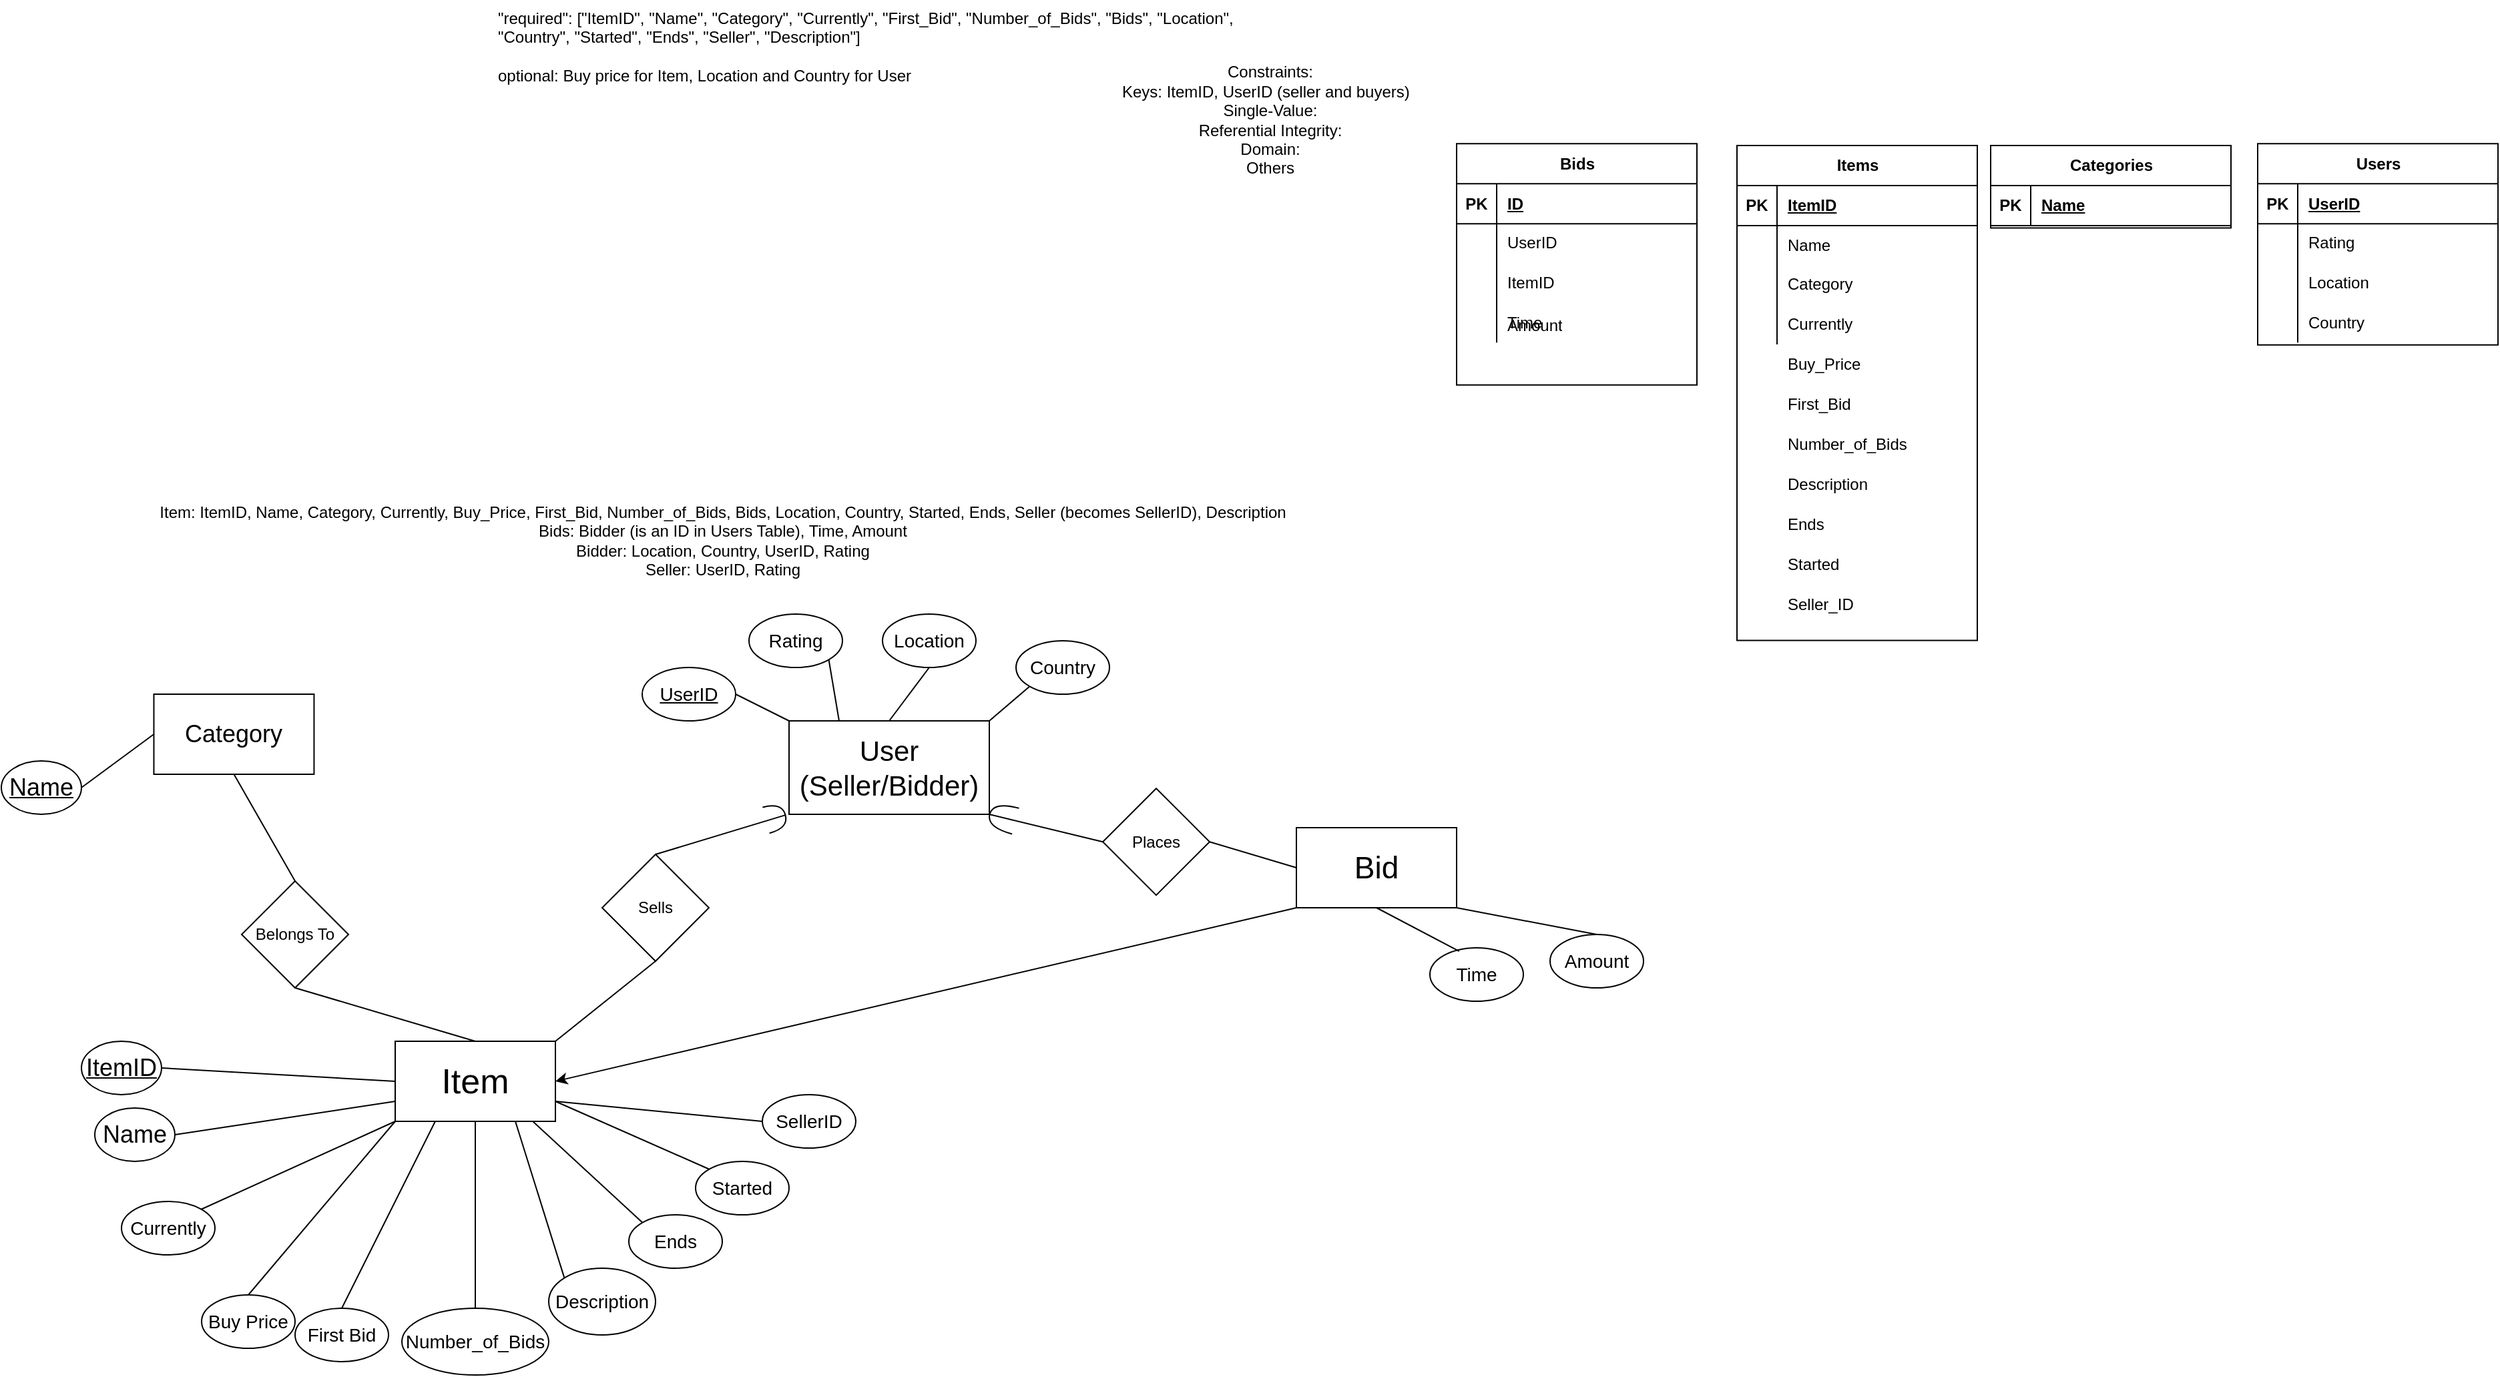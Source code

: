<mxfile>
    <diagram id="WEhfDe-gX1CfigLmqKjQ" name="Page-1">
        <mxGraphModel dx="2462" dy="2217" grid="1" gridSize="10" guides="1" tooltips="1" connect="1" arrows="1" fold="1" page="1" pageScale="1" pageWidth="850" pageHeight="1100" math="0" shadow="0">
            <root>
                <mxCell id="0"/>
                <mxCell id="1" parent="0"/>
                <mxCell id="15" value="&quot;required&quot;: [&quot;ItemID&quot;, &quot;Name&quot;, &quot;Category&quot;, &quot;Currently&quot;, &quot;First_Bid&quot;, &quot;Number_of_Bids&quot;, &quot;Bids&quot;, &quot;Location&quot;, &quot;Country&quot;, &quot;Started&quot;, &quot;Ends&quot;, &quot;Seller&quot;, &quot;Description&quot;]&lt;div&gt;&lt;br&gt;&lt;/div&gt;&lt;div&gt;optional: Buy price for Item, Location and Country for User&lt;/div&gt;" style="text;whiteSpace=wrap;html=1;" parent="1" vertex="1">
                    <mxGeometry x="-100" y="-1030" width="560" height="50" as="geometry"/>
                </mxCell>
                <mxCell id="56" value="&lt;font style=&quot;font-size: 26px;&quot;&gt;Item&lt;/font&gt;" style="whiteSpace=wrap;html=1;" parent="1" vertex="1">
                    <mxGeometry x="-175" y="-250" width="120" height="60" as="geometry"/>
                </mxCell>
                <mxCell id="57" value="&lt;font style=&quot;font-size: 21px;&quot;&gt;User (Seller/Bidder)&lt;/font&gt;" style="whiteSpace=wrap;html=1;" parent="1" vertex="1">
                    <mxGeometry x="120" y="-490" width="150" height="70" as="geometry"/>
                </mxCell>
                <mxCell id="58" value="&lt;font style=&quot;font-size: 23px;&quot;&gt;Bid&lt;/font&gt;" style="whiteSpace=wrap;html=1;" parent="1" vertex="1">
                    <mxGeometry x="500" y="-410" width="120" height="60" as="geometry"/>
                </mxCell>
                <mxCell id="59" value="&lt;font style=&quot;font-size: 18px;&quot;&gt;&lt;u&gt;ItemID&lt;/u&gt;&lt;/font&gt;" style="ellipse;whiteSpace=wrap;html=1;" parent="1" vertex="1">
                    <mxGeometry x="-410" y="-250" width="60" height="40" as="geometry"/>
                </mxCell>
                <mxCell id="61" value="Constraints:&lt;br&gt;Keys: ItemID, UserID (seller and buyers)&amp;nbsp;&amp;nbsp;&lt;br&gt;Single-Value:&lt;br&gt;Referential Integrity:&lt;br&gt;Domain:&lt;br&gt;Others" style="text;html=1;align=center;verticalAlign=middle;resizable=0;points=[];autosize=1;strokeColor=none;fillColor=none;" parent="1" vertex="1">
                    <mxGeometry x="355" y="-990" width="250" height="100" as="geometry"/>
                </mxCell>
                <mxCell id="65" value="&lt;font style=&quot;font-size: 18px;&quot;&gt;Name&lt;/font&gt;" style="ellipse;whiteSpace=wrap;html=1;" parent="1" vertex="1">
                    <mxGeometry x="-400" y="-200" width="60" height="40" as="geometry"/>
                </mxCell>
                <mxCell id="67" value="&lt;font style=&quot;font-size: 14px;&quot;&gt;Currently&lt;/font&gt;" style="ellipse;whiteSpace=wrap;html=1;" parent="1" vertex="1">
                    <mxGeometry x="-380" y="-130" width="70" height="40" as="geometry"/>
                </mxCell>
                <mxCell id="68" value="&lt;span style=&quot;font-size: 14px;&quot;&gt;Buy Price&lt;/span&gt;" style="ellipse;whiteSpace=wrap;html=1;" parent="1" vertex="1">
                    <mxGeometry x="-320" y="-60" width="70" height="40" as="geometry"/>
                </mxCell>
                <mxCell id="69" value="&lt;span style=&quot;font-size: 14px;&quot;&gt;First Bid&lt;/span&gt;" style="ellipse;whiteSpace=wrap;html=1;" parent="1" vertex="1">
                    <mxGeometry x="-250" y="-50" width="70" height="40" as="geometry"/>
                </mxCell>
                <mxCell id="70" value="&lt;span style=&quot;font-size: 14px;&quot;&gt;Number_of_Bids&lt;/span&gt;" style="ellipse;whiteSpace=wrap;html=1;" parent="1" vertex="1">
                    <mxGeometry x="-170" y="-50" width="110" height="50" as="geometry"/>
                </mxCell>
                <mxCell id="73" value="&lt;span style=&quot;font-size: 14px;&quot;&gt;Started&lt;/span&gt;" style="ellipse;whiteSpace=wrap;html=1;" parent="1" vertex="1">
                    <mxGeometry x="50" y="-160" width="70" height="40" as="geometry"/>
                </mxCell>
                <mxCell id="74" value="&lt;span style=&quot;font-size: 14px;&quot;&gt;Ends&lt;/span&gt;" style="ellipse;whiteSpace=wrap;html=1;" parent="1" vertex="1">
                    <mxGeometry y="-120" width="70" height="40" as="geometry"/>
                </mxCell>
                <mxCell id="75" value="&lt;span style=&quot;font-size: 14px;&quot;&gt;Description&lt;/span&gt;" style="ellipse;whiteSpace=wrap;html=1;" parent="1" vertex="1">
                    <mxGeometry x="-60" y="-80" width="80" height="50" as="geometry"/>
                </mxCell>
                <mxCell id="79" value="&lt;span style=&quot;font-size: 14px;&quot;&gt;&lt;u&gt;UserID&lt;/u&gt;&lt;/span&gt;" style="ellipse;whiteSpace=wrap;html=1;" parent="1" vertex="1">
                    <mxGeometry x="10" y="-530" width="70" height="40" as="geometry"/>
                </mxCell>
                <mxCell id="80" value="&lt;span style=&quot;font-size: 14px;&quot;&gt;Rating&lt;/span&gt;" style="ellipse;whiteSpace=wrap;html=1;" parent="1" vertex="1">
                    <mxGeometry x="90" y="-570" width="70" height="40" as="geometry"/>
                </mxCell>
                <mxCell id="83" value="&lt;span style=&quot;font-size: 14px;&quot;&gt;Location&lt;/span&gt;" style="ellipse;whiteSpace=wrap;html=1;" parent="1" vertex="1">
                    <mxGeometry x="190" y="-570" width="70" height="40" as="geometry"/>
                </mxCell>
                <mxCell id="84" value="&lt;span style=&quot;font-size: 14px;&quot;&gt;Country&lt;/span&gt;" style="ellipse;whiteSpace=wrap;html=1;" parent="1" vertex="1">
                    <mxGeometry x="290" y="-550" width="70" height="40" as="geometry"/>
                </mxCell>
                <mxCell id="87" value="&lt;span style=&quot;font-size: 14px;&quot;&gt;Time&lt;/span&gt;" style="ellipse;whiteSpace=wrap;html=1;" parent="1" vertex="1">
                    <mxGeometry x="600" y="-320" width="70" height="40" as="geometry"/>
                </mxCell>
                <mxCell id="91" style="edgeStyle=none;shape=link;html=1;exitX=0.5;exitY=0;exitDx=0;exitDy=0;entryX=1;entryY=1;entryDx=0;entryDy=0;width=0;" parent="1" source="88" target="58" edge="1">
                    <mxGeometry relative="1" as="geometry"/>
                </mxCell>
                <mxCell id="88" value="&lt;span style=&quot;font-size: 14px;&quot;&gt;Amount&lt;/span&gt;" style="ellipse;whiteSpace=wrap;html=1;" parent="1" vertex="1">
                    <mxGeometry x="690" y="-330" width="70" height="40" as="geometry"/>
                </mxCell>
                <mxCell id="93" value="Places" style="rhombus;whiteSpace=wrap;html=1;" parent="1" vertex="1">
                    <mxGeometry x="355" y="-439.4" width="80" height="80" as="geometry"/>
                </mxCell>
                <mxCell id="94" value="Sells" style="rhombus;whiteSpace=wrap;html=1;" parent="1" vertex="1">
                    <mxGeometry x="-20" y="-390" width="80" height="80" as="geometry"/>
                </mxCell>
                <mxCell id="95" value="&lt;font style=&quot;font-size: 18px;&quot;&gt;Category&lt;/font&gt;" style="whiteSpace=wrap;html=1;" parent="1" vertex="1">
                    <mxGeometry x="-355.77" y="-510" width="120" height="60" as="geometry"/>
                </mxCell>
                <mxCell id="96" value="Belongs To" style="rhombus;whiteSpace=wrap;html=1;" parent="1" vertex="1">
                    <mxGeometry x="-290" y="-370" width="80" height="80" as="geometry"/>
                </mxCell>
                <mxCell id="97" value="Item: ItemID, Name, Category, Currently, Buy_Price, First_Bid, Number_of_Bids, Bids, Location, Country, Started, Ends, Seller (becomes SellerID), Description&lt;br&gt;Bids: Bidder (is an ID in Users Table), Time, Amount&lt;br&gt;Bidder: Location, Country, UserID, Rating&lt;br&gt;Seller: UserID, Rating" style="text;html=1;align=center;verticalAlign=middle;resizable=0;points=[];autosize=1;strokeColor=none;fillColor=none;" parent="1" vertex="1">
                    <mxGeometry x="-365" y="-660" width="870" height="70" as="geometry"/>
                </mxCell>
                <mxCell id="109" value="" style="endArrow=none;html=1;rounded=0;exitX=0.5;exitY=1;exitDx=0;exitDy=0;entryX=0.5;entryY=0;entryDx=0;entryDy=0;" parent="1" source="95" target="96" edge="1">
                    <mxGeometry relative="1" as="geometry">
                        <mxPoint x="-280" y="-450" as="sourcePoint"/>
                        <mxPoint x="-120" y="-450" as="targetPoint"/>
                    </mxGeometry>
                </mxCell>
                <mxCell id="112" value="" style="endArrow=none;html=1;rounded=0;exitX=0.5;exitY=1;exitDx=0;exitDy=0;entryX=0.5;entryY=0;entryDx=0;entryDy=0;" parent="1" source="96" target="56" edge="1">
                    <mxGeometry relative="1" as="geometry">
                        <mxPoint x="-240" y="-280" as="sourcePoint"/>
                        <mxPoint x="-80" y="-280" as="targetPoint"/>
                    </mxGeometry>
                </mxCell>
                <mxCell id="116" value="" style="endArrow=none;html=1;rounded=0;exitX=1;exitY=0;exitDx=0;exitDy=0;entryX=0.5;entryY=1;entryDx=0;entryDy=0;" parent="1" source="56" target="94" edge="1">
                    <mxGeometry relative="1" as="geometry">
                        <mxPoint x="-70" y="-290" as="sourcePoint"/>
                        <mxPoint x="90" y="-290" as="targetPoint"/>
                    </mxGeometry>
                </mxCell>
                <mxCell id="123" value="" style="endArrow=none;html=1;rounded=0;entryX=1;entryY=0.5;entryDx=0;entryDy=0;exitX=0.5;exitY=0;exitDx=0;exitDy=0;entryPerimeter=0;" parent="1" source="94" target="127" edge="1">
                    <mxGeometry relative="1" as="geometry">
                        <mxPoint x="20" y="-390" as="sourcePoint"/>
                        <mxPoint x="119.659" y="-417.888" as="targetPoint"/>
                    </mxGeometry>
                </mxCell>
                <mxCell id="124" value="" style="endArrow=none;html=1;rounded=0;exitX=1;exitY=0.5;exitDx=0;exitDy=0;entryX=0;entryY=0.5;entryDx=0;entryDy=0;" parent="1" source="93" target="58" edge="1">
                    <mxGeometry relative="1" as="geometry">
                        <mxPoint x="435" y="-470" as="sourcePoint"/>
                        <mxPoint x="595" y="-470" as="targetPoint"/>
                    </mxGeometry>
                </mxCell>
                <mxCell id="125" value="" style="endArrow=none;html=1;rounded=0;entryX=0;entryY=0.5;entryDx=0;entryDy=0;exitX=1;exitY=1;exitDx=0;exitDy=0;" parent="1" source="57" target="93" edge="1">
                    <mxGeometry relative="1" as="geometry">
                        <mxPoint x="270" y="-450" as="sourcePoint"/>
                        <mxPoint x="430" y="-450" as="targetPoint"/>
                    </mxGeometry>
                </mxCell>
                <mxCell id="127" value="" style="shape=requiredInterface;html=1;verticalLabelPosition=bottom;sketch=0;rotation=-105;direction=south;" parent="1" vertex="1">
                    <mxGeometry x="100" y="-425" width="20" height="15" as="geometry"/>
                </mxCell>
                <mxCell id="128" value="" style="shape=requiredInterface;html=1;verticalLabelPosition=bottom;sketch=0;rotation=-165;" parent="1" vertex="1">
                    <mxGeometry x="270" y="-427.5" width="20" height="20" as="geometry"/>
                </mxCell>
                <mxCell id="131" value="" style="edgeStyle=none;orthogonalLoop=1;jettySize=auto;html=1;exitX=0;exitY=1;exitDx=0;exitDy=0;entryX=1;entryY=0.5;entryDx=0;entryDy=0;" parent="1" source="58" target="56" edge="1">
                    <mxGeometry width="80" relative="1" as="geometry">
                        <mxPoint x="360" y="-250" as="sourcePoint"/>
                        <mxPoint x="-80" y="-195" as="targetPoint"/>
                        <Array as="points"/>
                    </mxGeometry>
                </mxCell>
                <mxCell id="134" value="" style="endArrow=none;html=1;rounded=0;exitX=0.5;exitY=1;exitDx=0;exitDy=0;entryX=0.313;entryY=0.064;entryDx=0;entryDy=0;entryPerimeter=0;" parent="1" source="58" target="87" edge="1">
                    <mxGeometry relative="1" as="geometry">
                        <mxPoint x="470" y="-370" as="sourcePoint"/>
                        <mxPoint x="630" y="-370" as="targetPoint"/>
                    </mxGeometry>
                </mxCell>
                <mxCell id="136" value="" style="endArrow=none;html=1;rounded=0;exitX=1;exitY=0.5;exitDx=0;exitDy=0;entryX=0;entryY=0;entryDx=0;entryDy=0;" parent="1" source="79" target="57" edge="1">
                    <mxGeometry relative="1" as="geometry">
                        <mxPoint x="150" y="-460" as="sourcePoint"/>
                        <mxPoint x="310" y="-460" as="targetPoint"/>
                    </mxGeometry>
                </mxCell>
                <mxCell id="137" value="" style="endArrow=none;html=1;rounded=0;exitX=1;exitY=1;exitDx=0;exitDy=0;entryX=0.25;entryY=0;entryDx=0;entryDy=0;" parent="1" source="80" target="57" edge="1">
                    <mxGeometry relative="1" as="geometry">
                        <mxPoint x="150" y="-460" as="sourcePoint"/>
                        <mxPoint x="310" y="-460" as="targetPoint"/>
                    </mxGeometry>
                </mxCell>
                <mxCell id="138" value="" style="endArrow=none;html=1;rounded=0;exitX=0.5;exitY=1;exitDx=0;exitDy=0;entryX=0.5;entryY=0;entryDx=0;entryDy=0;" parent="1" source="83" target="57" edge="1">
                    <mxGeometry relative="1" as="geometry">
                        <mxPoint x="150" y="-460" as="sourcePoint"/>
                        <mxPoint x="310" y="-460" as="targetPoint"/>
                    </mxGeometry>
                </mxCell>
                <mxCell id="139" value="" style="endArrow=none;html=1;rounded=0;exitX=1;exitY=0;exitDx=0;exitDy=0;entryX=0;entryY=1;entryDx=0;entryDy=0;" parent="1" source="57" target="84" edge="1">
                    <mxGeometry relative="1" as="geometry">
                        <mxPoint x="150" y="-460" as="sourcePoint"/>
                        <mxPoint x="310" y="-460" as="targetPoint"/>
                    </mxGeometry>
                </mxCell>
                <mxCell id="140" value="" style="endArrow=none;html=1;rounded=0;exitX=1;exitY=0.5;exitDx=0;exitDy=0;entryX=0;entryY=0.5;entryDx=0;entryDy=0;" parent="1" source="59" target="56" edge="1">
                    <mxGeometry relative="1" as="geometry">
                        <mxPoint x="-220" y="-200" as="sourcePoint"/>
                        <mxPoint x="-200" y="-210" as="targetPoint"/>
                    </mxGeometry>
                </mxCell>
                <mxCell id="141" value="" style="endArrow=none;html=1;rounded=0;entryX=0;entryY=0;entryDx=0;entryDy=0;exitX=1;exitY=0.75;exitDx=0;exitDy=0;" parent="1" source="56" target="73" edge="1">
                    <mxGeometry relative="1" as="geometry">
                        <mxPoint x="-170" y="-140" as="sourcePoint"/>
                        <mxPoint x="-10" y="-140" as="targetPoint"/>
                    </mxGeometry>
                </mxCell>
                <mxCell id="142" value="" style="endArrow=none;html=1;rounded=0;entryX=0;entryY=0;entryDx=0;entryDy=0;exitX=0.861;exitY=1.004;exitDx=0;exitDy=0;exitPerimeter=0;" parent="1" source="56" target="74" edge="1">
                    <mxGeometry relative="1" as="geometry">
                        <mxPoint x="-150" y="-150" as="sourcePoint"/>
                        <mxPoint x="10" y="-150" as="targetPoint"/>
                    </mxGeometry>
                </mxCell>
                <mxCell id="143" value="" style="endArrow=none;html=1;rounded=0;exitX=0;exitY=0;exitDx=0;exitDy=0;entryX=0.75;entryY=1;entryDx=0;entryDy=0;" parent="1" source="75" target="56" edge="1">
                    <mxGeometry relative="1" as="geometry">
                        <mxPoint x="-220" y="-200" as="sourcePoint"/>
                        <mxPoint x="-60" y="-200" as="targetPoint"/>
                    </mxGeometry>
                </mxCell>
                <mxCell id="144" value="" style="endArrow=none;html=1;rounded=0;exitX=0.5;exitY=1;exitDx=0;exitDy=0;entryX=0.5;entryY=0;entryDx=0;entryDy=0;" parent="1" source="56" target="70" edge="1">
                    <mxGeometry relative="1" as="geometry">
                        <mxPoint x="-220" y="-200" as="sourcePoint"/>
                        <mxPoint x="-60" y="-200" as="targetPoint"/>
                    </mxGeometry>
                </mxCell>
                <mxCell id="145" value="" style="endArrow=none;html=1;rounded=0;exitX=0.5;exitY=0;exitDx=0;exitDy=0;entryX=0.25;entryY=1;entryDx=0;entryDy=0;" parent="1" source="69" target="56" edge="1">
                    <mxGeometry relative="1" as="geometry">
                        <mxPoint x="-220" y="-200" as="sourcePoint"/>
                        <mxPoint x="-60" y="-200" as="targetPoint"/>
                    </mxGeometry>
                </mxCell>
                <mxCell id="146" value="" style="endArrow=none;html=1;rounded=0;exitX=0.5;exitY=0;exitDx=0;exitDy=0;entryX=0;entryY=1;entryDx=0;entryDy=0;" parent="1" source="68" target="56" edge="1">
                    <mxGeometry relative="1" as="geometry">
                        <mxPoint x="-220" y="-200" as="sourcePoint"/>
                        <mxPoint x="-60" y="-200" as="targetPoint"/>
                    </mxGeometry>
                </mxCell>
                <mxCell id="147" value="" style="endArrow=none;html=1;rounded=0;exitX=1;exitY=0;exitDx=0;exitDy=0;entryX=0;entryY=1;entryDx=0;entryDy=0;" parent="1" source="67" target="56" edge="1">
                    <mxGeometry relative="1" as="geometry">
                        <mxPoint x="-220" y="-200" as="sourcePoint"/>
                        <mxPoint x="-60" y="-200" as="targetPoint"/>
                    </mxGeometry>
                </mxCell>
                <mxCell id="149" value="" style="endArrow=none;html=1;rounded=0;exitX=1;exitY=0.5;exitDx=0;exitDy=0;entryX=0;entryY=0.75;entryDx=0;entryDy=0;" parent="1" source="65" target="56" edge="1">
                    <mxGeometry relative="1" as="geometry">
                        <mxPoint x="-220" y="-200" as="sourcePoint"/>
                        <mxPoint x="-60" y="-200" as="targetPoint"/>
                    </mxGeometry>
                </mxCell>
                <mxCell id="150" value="&lt;font style=&quot;font-size: 18px;&quot;&gt;&lt;u&gt;Name&lt;/u&gt;&lt;/font&gt;" style="ellipse;whiteSpace=wrap;html=1;" parent="1" vertex="1">
                    <mxGeometry x="-470" y="-460" width="60" height="40" as="geometry"/>
                </mxCell>
                <mxCell id="151" value="" style="endArrow=none;html=1;rounded=0;exitX=1;exitY=0.5;exitDx=0;exitDy=0;entryX=0;entryY=0.5;entryDx=0;entryDy=0;" parent="1" source="150" target="95" edge="1">
                    <mxGeometry relative="1" as="geometry">
                        <mxPoint x="-330" y="-350" as="sourcePoint"/>
                        <mxPoint x="-170" y="-350" as="targetPoint"/>
                    </mxGeometry>
                </mxCell>
                <mxCell id="156" value="&lt;span style=&quot;font-size: 14px;&quot;&gt;SellerID&lt;/span&gt;" style="ellipse;whiteSpace=wrap;html=1;fillColor=light-dark(#FFFFFF,#FF0000);" parent="1" vertex="1">
                    <mxGeometry x="100" y="-210" width="70" height="40" as="geometry"/>
                </mxCell>
                <mxCell id="157" value="" style="endArrow=none;html=1;rounded=0;entryX=0;entryY=0.5;entryDx=0;entryDy=0;exitX=1;exitY=0.75;exitDx=0;exitDy=0;" parent="1" source="56" target="156" edge="1">
                    <mxGeometry relative="1" as="geometry">
                        <mxPoint x="-50" y="-210" as="sourcePoint"/>
                        <mxPoint x="130" y="-280" as="targetPoint"/>
                    </mxGeometry>
                </mxCell>
                <mxCell id="220" value="Items" style="shape=table;startSize=30;container=1;collapsible=1;childLayout=tableLayout;fixedRows=1;rowLines=0;fontStyle=1;align=center;resizeLast=1;html=1;" parent="1" vertex="1">
                    <mxGeometry x="830" y="-921" width="180" height="370.8" as="geometry">
                        <mxRectangle x="790" y="-830" width="70" height="30" as="alternateBounds"/>
                    </mxGeometry>
                </mxCell>
                <mxCell id="221" value="" style="shape=tableRow;horizontal=0;startSize=0;swimlaneHead=0;swimlaneBody=0;fillColor=none;collapsible=0;dropTarget=0;points=[[0,0.5],[1,0.5]];portConstraint=eastwest;top=0;left=0;right=0;bottom=1;" parent="220" vertex="1">
                    <mxGeometry y="30" width="180" height="30" as="geometry"/>
                </mxCell>
                <mxCell id="222" value="PK" style="shape=partialRectangle;connectable=0;fillColor=none;top=0;left=0;bottom=0;right=0;fontStyle=1;overflow=hidden;whiteSpace=wrap;html=1;" parent="221" vertex="1">
                    <mxGeometry width="30" height="30" as="geometry">
                        <mxRectangle width="30" height="30" as="alternateBounds"/>
                    </mxGeometry>
                </mxCell>
                <mxCell id="223" value="ItemID" style="shape=partialRectangle;connectable=0;fillColor=none;top=0;left=0;bottom=0;right=0;align=left;spacingLeft=6;fontStyle=5;overflow=hidden;whiteSpace=wrap;html=1;" parent="221" vertex="1">
                    <mxGeometry x="30" width="150" height="30" as="geometry">
                        <mxRectangle width="150" height="30" as="alternateBounds"/>
                    </mxGeometry>
                </mxCell>
                <mxCell id="224" value="" style="shape=tableRow;horizontal=0;startSize=0;swimlaneHead=0;swimlaneBody=0;fillColor=none;collapsible=0;dropTarget=0;points=[[0,0.5],[1,0.5]];portConstraint=eastwest;top=0;left=0;right=0;bottom=0;" parent="220" vertex="1">
                    <mxGeometry y="60" width="180" height="29" as="geometry"/>
                </mxCell>
                <mxCell id="225" value="" style="shape=partialRectangle;connectable=0;fillColor=none;top=0;left=0;bottom=0;right=0;editable=1;overflow=hidden;whiteSpace=wrap;html=1;" parent="224" vertex="1">
                    <mxGeometry width="30" height="29" as="geometry">
                        <mxRectangle width="30" height="29" as="alternateBounds"/>
                    </mxGeometry>
                </mxCell>
                <mxCell id="226" value="Name" style="shape=partialRectangle;connectable=0;fillColor=none;top=0;left=0;bottom=0;right=0;align=left;spacingLeft=6;overflow=hidden;whiteSpace=wrap;html=1;" parent="224" vertex="1">
                    <mxGeometry x="30" width="150" height="29" as="geometry">
                        <mxRectangle width="150" height="29" as="alternateBounds"/>
                    </mxGeometry>
                </mxCell>
                <mxCell id="227" value="" style="shape=tableRow;horizontal=0;startSize=0;swimlaneHead=0;swimlaneBody=0;fillColor=none;collapsible=0;dropTarget=0;points=[[0,0.5],[1,0.5]];portConstraint=eastwest;top=0;left=0;right=0;bottom=0;" parent="220" vertex="1">
                    <mxGeometry y="89" width="180" height="30" as="geometry"/>
                </mxCell>
                <mxCell id="228" value="" style="shape=partialRectangle;connectable=0;fillColor=none;top=0;left=0;bottom=0;right=0;editable=1;overflow=hidden;whiteSpace=wrap;html=1;" parent="227" vertex="1">
                    <mxGeometry width="30" height="30" as="geometry">
                        <mxRectangle width="30" height="30" as="alternateBounds"/>
                    </mxGeometry>
                </mxCell>
                <mxCell id="229" value="Category" style="shape=partialRectangle;connectable=0;fillColor=none;top=0;left=0;bottom=0;right=0;align=left;spacingLeft=6;overflow=hidden;whiteSpace=wrap;html=1;" parent="227" vertex="1">
                    <mxGeometry x="30" width="150" height="30" as="geometry">
                        <mxRectangle width="150" height="30" as="alternateBounds"/>
                    </mxGeometry>
                </mxCell>
                <mxCell id="230" value="" style="shape=tableRow;horizontal=0;startSize=0;swimlaneHead=0;swimlaneBody=0;fillColor=none;collapsible=0;dropTarget=0;points=[[0,0.5],[1,0.5]];portConstraint=eastwest;top=0;left=0;right=0;bottom=0;" parent="220" vertex="1">
                    <mxGeometry y="119" width="180" height="30" as="geometry"/>
                </mxCell>
                <mxCell id="231" value="" style="shape=partialRectangle;connectable=0;fillColor=none;top=0;left=0;bottom=0;right=0;editable=1;overflow=hidden;whiteSpace=wrap;html=1;" parent="230" vertex="1">
                    <mxGeometry width="30" height="30" as="geometry">
                        <mxRectangle width="30" height="30" as="alternateBounds"/>
                    </mxGeometry>
                </mxCell>
                <mxCell id="232" value="Currently" style="shape=partialRectangle;connectable=0;fillColor=none;top=0;left=0;bottom=0;right=0;align=left;spacingLeft=6;overflow=hidden;whiteSpace=wrap;html=1;" parent="230" vertex="1">
                    <mxGeometry x="30" width="150" height="30" as="geometry">
                        <mxRectangle width="150" height="30" as="alternateBounds"/>
                    </mxGeometry>
                </mxCell>
                <mxCell id="233" value="" style="shape=tableRow;horizontal=0;startSize=0;swimlaneHead=0;swimlaneBody=0;fillColor=none;collapsible=0;dropTarget=0;points=[[0,0.5],[1,0.5]];portConstraint=eastwest;top=0;left=0;right=0;bottom=0;" parent="1" vertex="1">
                    <mxGeometry x="830" y="-771.6" width="180" height="30" as="geometry"/>
                </mxCell>
                <mxCell id="234" value="" style="shape=partialRectangle;connectable=0;fillColor=none;top=0;left=0;bottom=0;right=0;editable=1;overflow=hidden;whiteSpace=wrap;html=1;" parent="233" vertex="1">
                    <mxGeometry width="30" height="30" as="geometry">
                        <mxRectangle width="30" height="30" as="alternateBounds"/>
                    </mxGeometry>
                </mxCell>
                <mxCell id="235" value="Buy_Price" style="shape=partialRectangle;connectable=0;fillColor=none;top=0;left=0;bottom=0;right=0;align=left;spacingLeft=6;overflow=hidden;whiteSpace=wrap;html=1;" parent="233" vertex="1">
                    <mxGeometry x="30" width="150" height="30" as="geometry">
                        <mxRectangle width="150" height="30" as="alternateBounds"/>
                    </mxGeometry>
                </mxCell>
                <mxCell id="236" value="First_Bid" style="shape=partialRectangle;connectable=0;fillColor=none;top=0;left=0;bottom=0;right=0;align=left;spacingLeft=6;overflow=hidden;whiteSpace=wrap;html=1;" parent="1" vertex="1">
                    <mxGeometry x="860" y="-741.6" width="150" height="30" as="geometry">
                        <mxRectangle width="150" height="30" as="alternateBounds"/>
                    </mxGeometry>
                </mxCell>
                <mxCell id="237" value="Number_of_Bids" style="shape=partialRectangle;connectable=0;fillColor=none;top=0;left=0;bottom=0;right=0;align=left;spacingLeft=6;overflow=hidden;whiteSpace=wrap;html=1;" parent="1" vertex="1">
                    <mxGeometry x="860" y="-711.6" width="150" height="30" as="geometry">
                        <mxRectangle width="150" height="30" as="alternateBounds"/>
                    </mxGeometry>
                </mxCell>
                <mxCell id="238" value="Description" style="shape=partialRectangle;connectable=0;fillColor=none;top=0;left=0;bottom=0;right=0;align=left;spacingLeft=6;overflow=hidden;whiteSpace=wrap;html=1;" parent="1" vertex="1">
                    <mxGeometry x="860" y="-681.6" width="150" height="30" as="geometry">
                        <mxRectangle width="150" height="30" as="alternateBounds"/>
                    </mxGeometry>
                </mxCell>
                <mxCell id="239" value="Ends" style="shape=partialRectangle;connectable=0;fillColor=none;top=0;left=0;bottom=0;right=0;align=left;spacingLeft=6;overflow=hidden;whiteSpace=wrap;html=1;" parent="1" vertex="1">
                    <mxGeometry x="860" y="-651.6" width="150" height="30" as="geometry">
                        <mxRectangle width="150" height="30" as="alternateBounds"/>
                    </mxGeometry>
                </mxCell>
                <mxCell id="240" value="Started" style="shape=partialRectangle;connectable=0;fillColor=none;top=0;left=0;bottom=0;right=0;align=left;spacingLeft=6;overflow=hidden;whiteSpace=wrap;html=1;" parent="1" vertex="1">
                    <mxGeometry x="860" y="-621.6" width="150" height="30" as="geometry">
                        <mxRectangle width="150" height="30" as="alternateBounds"/>
                    </mxGeometry>
                </mxCell>
                <mxCell id="241" value="Seller_ID" style="shape=partialRectangle;connectable=0;fillColor=none;top=0;left=0;bottom=0;right=0;align=left;spacingLeft=6;overflow=hidden;whiteSpace=wrap;html=1;" parent="1" vertex="1">
                    <mxGeometry x="860" y="-591.6" width="150" height="30" as="geometry">
                        <mxRectangle width="150" height="30" as="alternateBounds"/>
                    </mxGeometry>
                </mxCell>
                <mxCell id="254" value="Bids" style="shape=table;startSize=30;container=1;collapsible=1;childLayout=tableLayout;fixedRows=1;rowLines=0;fontStyle=1;align=center;resizeLast=1;html=1;" parent="1" vertex="1">
                    <mxGeometry x="620" y="-922.4" width="180" height="180.8" as="geometry">
                        <mxRectangle x="790" y="-830" width="70" height="30" as="alternateBounds"/>
                    </mxGeometry>
                </mxCell>
                <mxCell id="255" value="" style="shape=tableRow;horizontal=0;startSize=0;swimlaneHead=0;swimlaneBody=0;fillColor=none;collapsible=0;dropTarget=0;points=[[0,0.5],[1,0.5]];portConstraint=eastwest;top=0;left=0;right=0;bottom=1;" parent="254" vertex="1">
                    <mxGeometry y="30" width="180" height="30" as="geometry"/>
                </mxCell>
                <mxCell id="256" value="PK" style="shape=partialRectangle;connectable=0;fillColor=none;top=0;left=0;bottom=0;right=0;fontStyle=1;overflow=hidden;whiteSpace=wrap;html=1;" parent="255" vertex="1">
                    <mxGeometry width="30" height="30" as="geometry">
                        <mxRectangle width="30" height="30" as="alternateBounds"/>
                    </mxGeometry>
                </mxCell>
                <mxCell id="257" value="ID" style="shape=partialRectangle;connectable=0;fillColor=none;top=0;left=0;bottom=0;right=0;align=left;spacingLeft=6;fontStyle=5;overflow=hidden;whiteSpace=wrap;html=1;" parent="255" vertex="1">
                    <mxGeometry x="30" width="150" height="30" as="geometry">
                        <mxRectangle width="150" height="30" as="alternateBounds"/>
                    </mxGeometry>
                </mxCell>
                <mxCell id="258" value="" style="shape=tableRow;horizontal=0;startSize=0;swimlaneHead=0;swimlaneBody=0;fillColor=none;collapsible=0;dropTarget=0;points=[[0,0.5],[1,0.5]];portConstraint=eastwest;top=0;left=0;right=0;bottom=0;" parent="254" vertex="1">
                    <mxGeometry y="60" width="180" height="29" as="geometry"/>
                </mxCell>
                <mxCell id="259" value="" style="shape=partialRectangle;connectable=0;fillColor=none;top=0;left=0;bottom=0;right=0;editable=1;overflow=hidden;whiteSpace=wrap;html=1;" parent="258" vertex="1">
                    <mxGeometry width="30" height="29" as="geometry">
                        <mxRectangle width="30" height="29" as="alternateBounds"/>
                    </mxGeometry>
                </mxCell>
                <mxCell id="260" value="UserID" style="shape=partialRectangle;connectable=0;fillColor=none;top=0;left=0;bottom=0;right=0;align=left;spacingLeft=6;overflow=hidden;whiteSpace=wrap;html=1;" parent="258" vertex="1">
                    <mxGeometry x="30" width="150" height="29" as="geometry">
                        <mxRectangle width="150" height="29" as="alternateBounds"/>
                    </mxGeometry>
                </mxCell>
                <mxCell id="261" value="" style="shape=tableRow;horizontal=0;startSize=0;swimlaneHead=0;swimlaneBody=0;fillColor=none;collapsible=0;dropTarget=0;points=[[0,0.5],[1,0.5]];portConstraint=eastwest;top=0;left=0;right=0;bottom=0;" parent="254" vertex="1">
                    <mxGeometry y="89" width="180" height="30" as="geometry"/>
                </mxCell>
                <mxCell id="262" value="" style="shape=partialRectangle;connectable=0;fillColor=none;top=0;left=0;bottom=0;right=0;editable=1;overflow=hidden;whiteSpace=wrap;html=1;" parent="261" vertex="1">
                    <mxGeometry width="30" height="30" as="geometry">
                        <mxRectangle width="30" height="30" as="alternateBounds"/>
                    </mxGeometry>
                </mxCell>
                <mxCell id="263" value="ItemID" style="shape=partialRectangle;connectable=0;fillColor=none;top=0;left=0;bottom=0;right=0;align=left;spacingLeft=6;overflow=hidden;whiteSpace=wrap;html=1;" parent="261" vertex="1">
                    <mxGeometry x="30" width="150" height="30" as="geometry">
                        <mxRectangle width="150" height="30" as="alternateBounds"/>
                    </mxGeometry>
                </mxCell>
                <mxCell id="264" value="" style="shape=tableRow;horizontal=0;startSize=0;swimlaneHead=0;swimlaneBody=0;fillColor=none;collapsible=0;dropTarget=0;points=[[0,0.5],[1,0.5]];portConstraint=eastwest;top=0;left=0;right=0;bottom=0;" parent="254" vertex="1">
                    <mxGeometry y="119" width="180" height="30" as="geometry"/>
                </mxCell>
                <mxCell id="265" value="" style="shape=partialRectangle;connectable=0;fillColor=none;top=0;left=0;bottom=0;right=0;editable=1;overflow=hidden;whiteSpace=wrap;html=1;" parent="264" vertex="1">
                    <mxGeometry width="30" height="30" as="geometry">
                        <mxRectangle width="30" height="30" as="alternateBounds"/>
                    </mxGeometry>
                </mxCell>
                <mxCell id="266" value="Time" style="shape=partialRectangle;connectable=0;fillColor=none;top=0;left=0;bottom=0;right=0;align=left;spacingLeft=6;overflow=hidden;whiteSpace=wrap;html=1;" parent="264" vertex="1">
                    <mxGeometry x="30" width="150" height="30" as="geometry">
                        <mxRectangle width="150" height="30" as="alternateBounds"/>
                    </mxGeometry>
                </mxCell>
                <mxCell id="267" value="" style="shape=tableRow;horizontal=0;startSize=0;swimlaneHead=0;swimlaneBody=0;fillColor=none;collapsible=0;dropTarget=0;points=[[0,0.5],[1,0.5]];portConstraint=eastwest;top=0;left=0;right=0;bottom=0;" parent="1" vertex="1">
                    <mxGeometry x="620" y="-801.4" width="180" height="30" as="geometry"/>
                </mxCell>
                <mxCell id="268" value="" style="shape=partialRectangle;connectable=0;fillColor=none;top=0;left=0;bottom=0;right=0;editable=1;overflow=hidden;whiteSpace=wrap;html=1;" parent="267" vertex="1">
                    <mxGeometry width="30" height="30" as="geometry">
                        <mxRectangle width="30" height="30" as="alternateBounds"/>
                    </mxGeometry>
                </mxCell>
                <mxCell id="269" value="Amount" style="shape=partialRectangle;connectable=0;fillColor=none;top=0;left=0;bottom=0;right=0;align=left;spacingLeft=6;overflow=hidden;whiteSpace=wrap;html=1;" parent="267" vertex="1">
                    <mxGeometry x="30" width="150" height="30" as="geometry">
                        <mxRectangle width="150" height="30" as="alternateBounds"/>
                    </mxGeometry>
                </mxCell>
                <mxCell id="276" value="Users" style="shape=table;startSize=30;container=1;collapsible=1;childLayout=tableLayout;fixedRows=1;rowLines=0;fontStyle=1;align=center;resizeLast=1;html=1;" parent="1" vertex="1">
                    <mxGeometry x="1220" y="-922.4" width="180" height="150.8" as="geometry">
                        <mxRectangle x="790" y="-830" width="70" height="30" as="alternateBounds"/>
                    </mxGeometry>
                </mxCell>
                <mxCell id="277" value="" style="shape=tableRow;horizontal=0;startSize=0;swimlaneHead=0;swimlaneBody=0;fillColor=none;collapsible=0;dropTarget=0;points=[[0,0.5],[1,0.5]];portConstraint=eastwest;top=0;left=0;right=0;bottom=1;" parent="276" vertex="1">
                    <mxGeometry y="30" width="180" height="30" as="geometry"/>
                </mxCell>
                <mxCell id="278" value="PK" style="shape=partialRectangle;connectable=0;fillColor=none;top=0;left=0;bottom=0;right=0;fontStyle=1;overflow=hidden;whiteSpace=wrap;html=1;" parent="277" vertex="1">
                    <mxGeometry width="30" height="30" as="geometry">
                        <mxRectangle width="30" height="30" as="alternateBounds"/>
                    </mxGeometry>
                </mxCell>
                <mxCell id="279" value="UserID" style="shape=partialRectangle;connectable=0;fillColor=none;top=0;left=0;bottom=0;right=0;align=left;spacingLeft=6;fontStyle=5;overflow=hidden;whiteSpace=wrap;html=1;" parent="277" vertex="1">
                    <mxGeometry x="30" width="150" height="30" as="geometry">
                        <mxRectangle width="150" height="30" as="alternateBounds"/>
                    </mxGeometry>
                </mxCell>
                <mxCell id="280" value="" style="shape=tableRow;horizontal=0;startSize=0;swimlaneHead=0;swimlaneBody=0;fillColor=none;collapsible=0;dropTarget=0;points=[[0,0.5],[1,0.5]];portConstraint=eastwest;top=0;left=0;right=0;bottom=0;" parent="276" vertex="1">
                    <mxGeometry y="60" width="180" height="29" as="geometry"/>
                </mxCell>
                <mxCell id="281" value="" style="shape=partialRectangle;connectable=0;fillColor=none;top=0;left=0;bottom=0;right=0;editable=1;overflow=hidden;whiteSpace=wrap;html=1;" parent="280" vertex="1">
                    <mxGeometry width="30" height="29" as="geometry">
                        <mxRectangle width="30" height="29" as="alternateBounds"/>
                    </mxGeometry>
                </mxCell>
                <mxCell id="282" value="Rating" style="shape=partialRectangle;connectable=0;fillColor=none;top=0;left=0;bottom=0;right=0;align=left;spacingLeft=6;overflow=hidden;whiteSpace=wrap;html=1;" parent="280" vertex="1">
                    <mxGeometry x="30" width="150" height="29" as="geometry">
                        <mxRectangle width="150" height="29" as="alternateBounds"/>
                    </mxGeometry>
                </mxCell>
                <mxCell id="283" value="" style="shape=tableRow;horizontal=0;startSize=0;swimlaneHead=0;swimlaneBody=0;fillColor=none;collapsible=0;dropTarget=0;points=[[0,0.5],[1,0.5]];portConstraint=eastwest;top=0;left=0;right=0;bottom=0;" parent="276" vertex="1">
                    <mxGeometry y="89" width="180" height="30" as="geometry"/>
                </mxCell>
                <mxCell id="284" value="" style="shape=partialRectangle;connectable=0;fillColor=none;top=0;left=0;bottom=0;right=0;editable=1;overflow=hidden;whiteSpace=wrap;html=1;" parent="283" vertex="1">
                    <mxGeometry width="30" height="30" as="geometry">
                        <mxRectangle width="30" height="30" as="alternateBounds"/>
                    </mxGeometry>
                </mxCell>
                <mxCell id="285" value="Location" style="shape=partialRectangle;connectable=0;fillColor=none;top=0;left=0;bottom=0;right=0;align=left;spacingLeft=6;overflow=hidden;whiteSpace=wrap;html=1;" parent="283" vertex="1">
                    <mxGeometry x="30" width="150" height="30" as="geometry">
                        <mxRectangle width="150" height="30" as="alternateBounds"/>
                    </mxGeometry>
                </mxCell>
                <mxCell id="286" value="" style="shape=tableRow;horizontal=0;startSize=0;swimlaneHead=0;swimlaneBody=0;fillColor=none;collapsible=0;dropTarget=0;points=[[0,0.5],[1,0.5]];portConstraint=eastwest;top=0;left=0;right=0;bottom=0;" parent="276" vertex="1">
                    <mxGeometry y="119" width="180" height="30" as="geometry"/>
                </mxCell>
                <mxCell id="287" value="" style="shape=partialRectangle;connectable=0;fillColor=none;top=0;left=0;bottom=0;right=0;editable=1;overflow=hidden;whiteSpace=wrap;html=1;" parent="286" vertex="1">
                    <mxGeometry width="30" height="30" as="geometry">
                        <mxRectangle width="30" height="30" as="alternateBounds"/>
                    </mxGeometry>
                </mxCell>
                <mxCell id="288" value="Country" style="shape=partialRectangle;connectable=0;fillColor=none;top=0;left=0;bottom=0;right=0;align=left;spacingLeft=6;overflow=hidden;whiteSpace=wrap;html=1;" parent="286" vertex="1">
                    <mxGeometry x="30" width="150" height="30" as="geometry">
                        <mxRectangle width="150" height="30" as="alternateBounds"/>
                    </mxGeometry>
                </mxCell>
                <mxCell id="289" value="" style="shape=tableRow;horizontal=0;startSize=0;swimlaneHead=0;swimlaneBody=0;fillColor=none;collapsible=0;dropTarget=0;points=[[0,0.5],[1,0.5]];portConstraint=eastwest;top=0;left=0;right=0;bottom=0;" parent="1" vertex="1">
                    <mxGeometry x="620" y="-601.4" width="180" height="30" as="geometry"/>
                </mxCell>
                <mxCell id="290" value="" style="shape=partialRectangle;connectable=0;fillColor=none;top=0;left=0;bottom=0;right=0;editable=1;overflow=hidden;whiteSpace=wrap;html=1;" parent="289" vertex="1">
                    <mxGeometry width="30" height="30" as="geometry">
                        <mxRectangle width="30" height="30" as="alternateBounds"/>
                    </mxGeometry>
                </mxCell>
                <mxCell id="292" value="Categories" style="shape=table;startSize=30;container=1;collapsible=1;childLayout=tableLayout;fixedRows=1;rowLines=0;fontStyle=1;align=center;resizeLast=1;html=1;" parent="1" vertex="1">
                    <mxGeometry x="1020" y="-921" width="180" height="61.7" as="geometry">
                        <mxRectangle x="790" y="-830" width="70" height="30" as="alternateBounds"/>
                    </mxGeometry>
                </mxCell>
                <mxCell id="293" value="" style="shape=tableRow;horizontal=0;startSize=0;swimlaneHead=0;swimlaneBody=0;fillColor=none;collapsible=0;dropTarget=0;points=[[0,0.5],[1,0.5]];portConstraint=eastwest;top=0;left=0;right=0;bottom=1;" parent="292" vertex="1">
                    <mxGeometry y="30" width="180" height="30" as="geometry"/>
                </mxCell>
                <mxCell id="294" value="PK" style="shape=partialRectangle;connectable=0;fillColor=none;top=0;left=0;bottom=0;right=0;fontStyle=1;overflow=hidden;whiteSpace=wrap;html=1;" parent="293" vertex="1">
                    <mxGeometry width="30" height="30" as="geometry">
                        <mxRectangle width="30" height="30" as="alternateBounds"/>
                    </mxGeometry>
                </mxCell>
                <mxCell id="295" value="Name" style="shape=partialRectangle;connectable=0;fillColor=none;top=0;left=0;bottom=0;right=0;align=left;spacingLeft=6;fontStyle=5;overflow=hidden;whiteSpace=wrap;html=1;" parent="293" vertex="1">
                    <mxGeometry x="30" width="150" height="30" as="geometry">
                        <mxRectangle width="150" height="30" as="alternateBounds"/>
                    </mxGeometry>
                </mxCell>
                <mxCell id="305" value="" style="shape=tableRow;horizontal=0;startSize=0;swimlaneHead=0;swimlaneBody=0;fillColor=none;collapsible=0;dropTarget=0;points=[[0,0.5],[1,0.5]];portConstraint=eastwest;top=0;left=0;right=0;bottom=0;" parent="1" vertex="1">
                    <mxGeometry x="620" y="-437.5" width="180" height="30" as="geometry"/>
                </mxCell>
                <mxCell id="306" value="" style="shape=partialRectangle;connectable=0;fillColor=none;top=0;left=0;bottom=0;right=0;editable=1;overflow=hidden;whiteSpace=wrap;html=1;" parent="305" vertex="1">
                    <mxGeometry width="30" height="30" as="geometry">
                        <mxRectangle width="30" height="30" as="alternateBounds"/>
                    </mxGeometry>
                </mxCell>
            </root>
        </mxGraphModel>
    </diagram>
</mxfile>